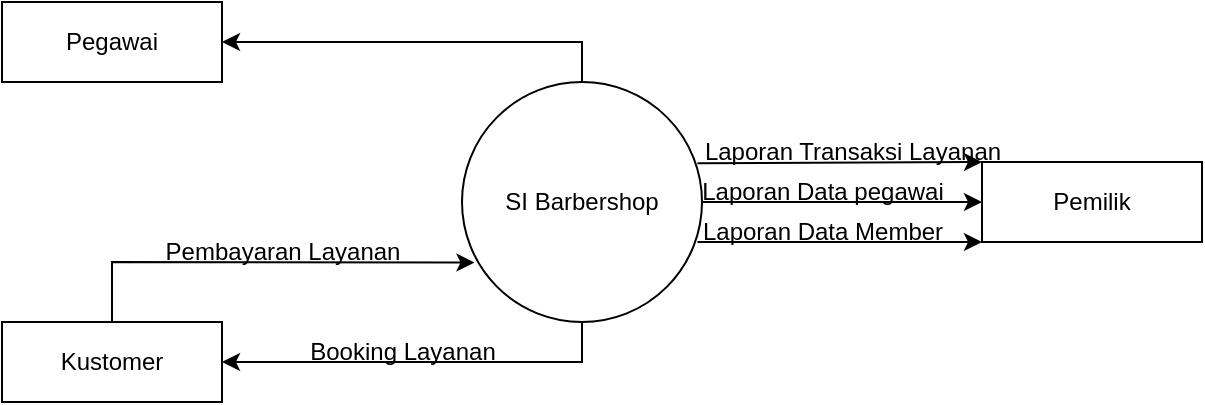 <mxfile version="26.2.13">
  <diagram name="Halaman-1" id="AJIZU4uZfc5atYPycg0p">
    <mxGraphModel dx="667" dy="311" grid="1" gridSize="10" guides="1" tooltips="1" connect="1" arrows="1" fold="1" page="1" pageScale="1" pageWidth="827" pageHeight="1169" math="0" shadow="0">
      <root>
        <mxCell id="0" />
        <mxCell id="1" parent="0" />
        <mxCell id="8uF3iyZKsHIv3o5QH_9D-1" value="SI Barbershop" style="ellipse;whiteSpace=wrap;html=1;" vertex="1" parent="1">
          <mxGeometry x="360" y="320" width="120" height="120" as="geometry" />
        </mxCell>
        <mxCell id="8uF3iyZKsHIv3o5QH_9D-2" value="Pemilik" style="rounded=0;whiteSpace=wrap;html=1;" vertex="1" parent="1">
          <mxGeometry x="620" y="360" width="110" height="40" as="geometry" />
        </mxCell>
        <mxCell id="8uF3iyZKsHIv3o5QH_9D-3" value="Kustomer" style="rounded=0;whiteSpace=wrap;html=1;" vertex="1" parent="1">
          <mxGeometry x="130" y="440" width="110" height="40" as="geometry" />
        </mxCell>
        <mxCell id="8uF3iyZKsHIv3o5QH_9D-4" value="Pegawai" style="rounded=0;whiteSpace=wrap;html=1;" vertex="1" parent="1">
          <mxGeometry x="130" y="280" width="110" height="40" as="geometry" />
        </mxCell>
        <mxCell id="8uF3iyZKsHIv3o5QH_9D-9" value="" style="endArrow=classic;html=1;rounded=0;entryX=0;entryY=0;entryDx=0;entryDy=0;exitX=0.981;exitY=0.339;exitDx=0;exitDy=0;exitPerimeter=0;" edge="1" parent="1" source="8uF3iyZKsHIv3o5QH_9D-1" target="8uF3iyZKsHIv3o5QH_9D-2">
          <mxGeometry width="50" height="50" relative="1" as="geometry">
            <mxPoint x="420" y="370" as="sourcePoint" />
            <mxPoint x="470" y="320" as="targetPoint" />
          </mxGeometry>
        </mxCell>
        <mxCell id="8uF3iyZKsHIv3o5QH_9D-10" value="" style="endArrow=classic;html=1;rounded=0;entryX=0;entryY=0.5;entryDx=0;entryDy=0;exitX=1;exitY=0.5;exitDx=0;exitDy=0;" edge="1" parent="1" source="8uF3iyZKsHIv3o5QH_9D-1" target="8uF3iyZKsHIv3o5QH_9D-2">
          <mxGeometry width="50" height="50" relative="1" as="geometry">
            <mxPoint x="420" y="370" as="sourcePoint" />
            <mxPoint x="470" y="320" as="targetPoint" />
          </mxGeometry>
        </mxCell>
        <mxCell id="8uF3iyZKsHIv3o5QH_9D-11" value="" style="endArrow=classic;html=1;rounded=0;entryX=0;entryY=1;entryDx=0;entryDy=0;exitX=0.981;exitY=0.667;exitDx=0;exitDy=0;exitPerimeter=0;" edge="1" parent="1" source="8uF3iyZKsHIv3o5QH_9D-1" target="8uF3iyZKsHIv3o5QH_9D-2">
          <mxGeometry width="50" height="50" relative="1" as="geometry">
            <mxPoint x="490" y="390" as="sourcePoint" />
            <mxPoint x="610" y="390" as="targetPoint" />
          </mxGeometry>
        </mxCell>
        <mxCell id="8uF3iyZKsHIv3o5QH_9D-12" value="Laporan Data pegawai" style="text;html=1;align=center;verticalAlign=middle;resizable=0;points=[];autosize=1;strokeColor=none;fillColor=none;" vertex="1" parent="1">
          <mxGeometry x="470" y="360" width="140" height="30" as="geometry" />
        </mxCell>
        <mxCell id="8uF3iyZKsHIv3o5QH_9D-13" value="Laporan Data Member" style="text;html=1;align=center;verticalAlign=middle;resizable=0;points=[];autosize=1;strokeColor=none;fillColor=none;" vertex="1" parent="1">
          <mxGeometry x="470" y="380" width="140" height="30" as="geometry" />
        </mxCell>
        <mxCell id="8uF3iyZKsHIv3o5QH_9D-14" value="Laporan Transaksi Layanan" style="text;html=1;align=center;verticalAlign=middle;resizable=0;points=[];autosize=1;strokeColor=none;fillColor=none;" vertex="1" parent="1">
          <mxGeometry x="470" y="340" width="170" height="30" as="geometry" />
        </mxCell>
        <mxCell id="8uF3iyZKsHIv3o5QH_9D-15" value="" style="endArrow=classic;html=1;rounded=0;entryX=1;entryY=0.5;entryDx=0;entryDy=0;exitX=0.5;exitY=1;exitDx=0;exitDy=0;" edge="1" parent="1" source="8uF3iyZKsHIv3o5QH_9D-1" target="8uF3iyZKsHIv3o5QH_9D-3">
          <mxGeometry width="50" height="50" relative="1" as="geometry">
            <mxPoint x="250" y="430" as="sourcePoint" />
            <mxPoint x="300" y="380" as="targetPoint" />
            <Array as="points">
              <mxPoint x="420" y="460" />
            </Array>
          </mxGeometry>
        </mxCell>
        <mxCell id="8uF3iyZKsHIv3o5QH_9D-16" value="Booking Layanan" style="text;html=1;align=center;verticalAlign=middle;resizable=0;points=[];autosize=1;strokeColor=none;fillColor=none;" vertex="1" parent="1">
          <mxGeometry x="270" y="440" width="120" height="30" as="geometry" />
        </mxCell>
        <mxCell id="8uF3iyZKsHIv3o5QH_9D-19" value="" style="endArrow=classic;html=1;rounded=0;exitX=0.5;exitY=0;exitDx=0;exitDy=0;entryX=0.052;entryY=0.752;entryDx=0;entryDy=0;entryPerimeter=0;" edge="1" parent="1" source="8uF3iyZKsHIv3o5QH_9D-3" target="8uF3iyZKsHIv3o5QH_9D-1">
          <mxGeometry width="50" height="50" relative="1" as="geometry">
            <mxPoint x="380" y="390" as="sourcePoint" />
            <mxPoint x="430" y="340" as="targetPoint" />
            <Array as="points">
              <mxPoint x="185" y="410" />
            </Array>
          </mxGeometry>
        </mxCell>
        <mxCell id="8uF3iyZKsHIv3o5QH_9D-20" value="Pembayaran Layanan" style="text;html=1;align=center;verticalAlign=middle;resizable=0;points=[];autosize=1;strokeColor=none;fillColor=none;" vertex="1" parent="1">
          <mxGeometry x="200" y="390" width="140" height="30" as="geometry" />
        </mxCell>
        <mxCell id="8uF3iyZKsHIv3o5QH_9D-21" value="" style="endArrow=classic;html=1;rounded=0;exitX=0.5;exitY=0;exitDx=0;exitDy=0;entryX=1;entryY=0.5;entryDx=0;entryDy=0;" edge="1" parent="1" source="8uF3iyZKsHIv3o5QH_9D-1" target="8uF3iyZKsHIv3o5QH_9D-4">
          <mxGeometry width="50" height="50" relative="1" as="geometry">
            <mxPoint x="380" y="390" as="sourcePoint" />
            <mxPoint x="270" y="300" as="targetPoint" />
            <Array as="points">
              <mxPoint x="420" y="300" />
            </Array>
          </mxGeometry>
        </mxCell>
      </root>
    </mxGraphModel>
  </diagram>
</mxfile>
